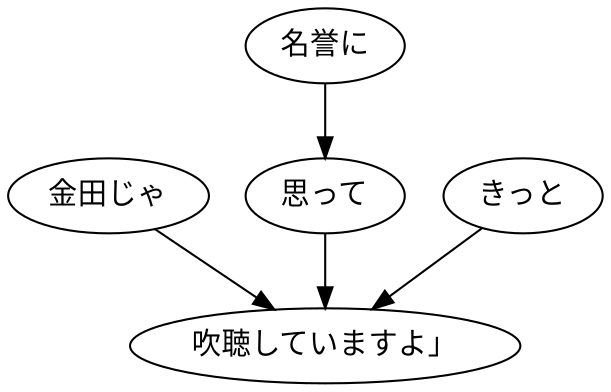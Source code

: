 digraph graph7562 {
	node0 [label="金田じゃ"];
	node1 [label="名誉に"];
	node2 [label="思って"];
	node3 [label="きっと"];
	node4 [label="吹聴していますよ」"];
	node0 -> node4;
	node1 -> node2;
	node2 -> node4;
	node3 -> node4;
}
